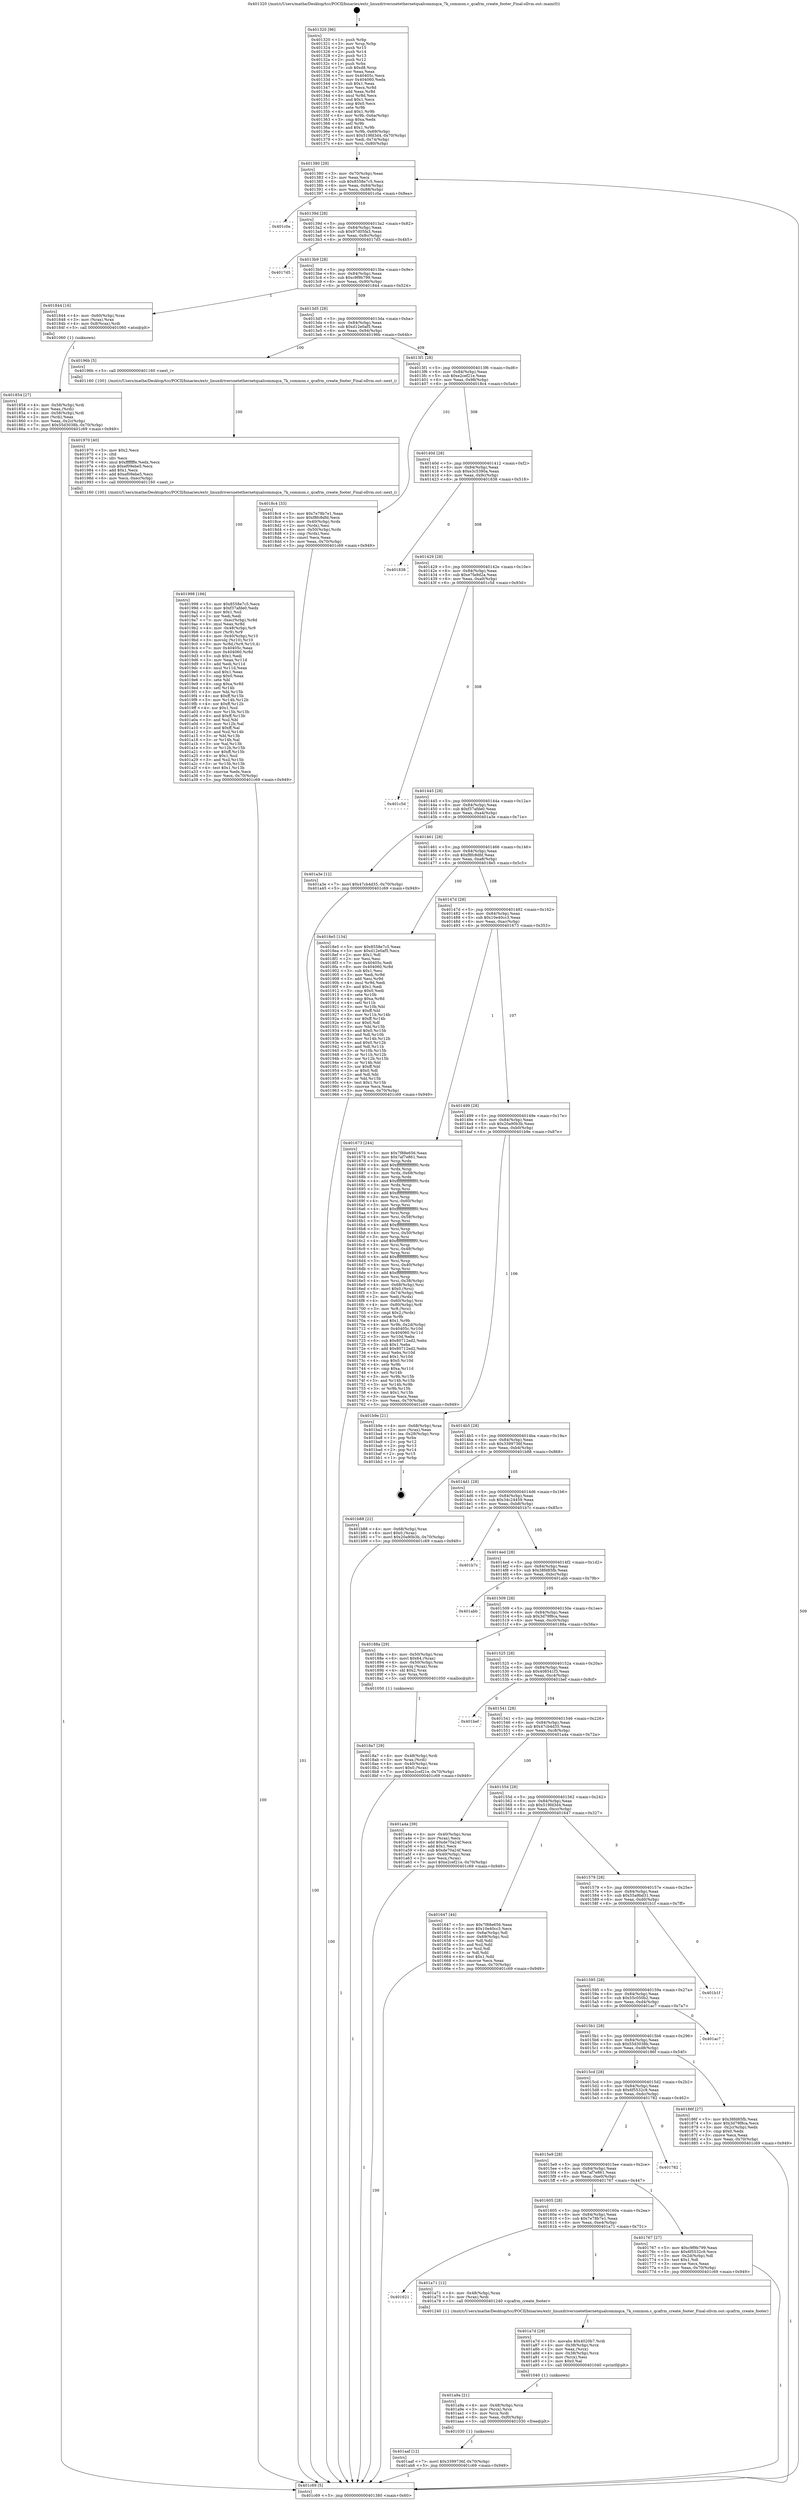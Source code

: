 digraph "0x401320" {
  label = "0x401320 (/mnt/c/Users/mathe/Desktop/tcc/POCII/binaries/extr_linuxdriversnetethernetqualcommqca_7k_common.c_qcafrm_create_footer_Final-ollvm.out::main(0))"
  labelloc = "t"
  node[shape=record]

  Entry [label="",width=0.3,height=0.3,shape=circle,fillcolor=black,style=filled]
  "0x401380" [label="{
     0x401380 [29]\l
     | [instrs]\l
     &nbsp;&nbsp;0x401380 \<+3\>: mov -0x70(%rbp),%eax\l
     &nbsp;&nbsp;0x401383 \<+2\>: mov %eax,%ecx\l
     &nbsp;&nbsp;0x401385 \<+6\>: sub $0x8558e7c5,%ecx\l
     &nbsp;&nbsp;0x40138b \<+6\>: mov %eax,-0x84(%rbp)\l
     &nbsp;&nbsp;0x401391 \<+6\>: mov %ecx,-0x88(%rbp)\l
     &nbsp;&nbsp;0x401397 \<+6\>: je 0000000000401c0a \<main+0x8ea\>\l
  }"]
  "0x401c0a" [label="{
     0x401c0a\l
  }", style=dashed]
  "0x40139d" [label="{
     0x40139d [28]\l
     | [instrs]\l
     &nbsp;&nbsp;0x40139d \<+5\>: jmp 00000000004013a2 \<main+0x82\>\l
     &nbsp;&nbsp;0x4013a2 \<+6\>: mov -0x84(%rbp),%eax\l
     &nbsp;&nbsp;0x4013a8 \<+5\>: sub $0x97d05fa3,%eax\l
     &nbsp;&nbsp;0x4013ad \<+6\>: mov %eax,-0x8c(%rbp)\l
     &nbsp;&nbsp;0x4013b3 \<+6\>: je 00000000004017d5 \<main+0x4b5\>\l
  }"]
  Exit [label="",width=0.3,height=0.3,shape=circle,fillcolor=black,style=filled,peripheries=2]
  "0x4017d5" [label="{
     0x4017d5\l
  }", style=dashed]
  "0x4013b9" [label="{
     0x4013b9 [28]\l
     | [instrs]\l
     &nbsp;&nbsp;0x4013b9 \<+5\>: jmp 00000000004013be \<main+0x9e\>\l
     &nbsp;&nbsp;0x4013be \<+6\>: mov -0x84(%rbp),%eax\l
     &nbsp;&nbsp;0x4013c4 \<+5\>: sub $0xc9f9b799,%eax\l
     &nbsp;&nbsp;0x4013c9 \<+6\>: mov %eax,-0x90(%rbp)\l
     &nbsp;&nbsp;0x4013cf \<+6\>: je 0000000000401844 \<main+0x524\>\l
  }"]
  "0x401aaf" [label="{
     0x401aaf [12]\l
     | [instrs]\l
     &nbsp;&nbsp;0x401aaf \<+7\>: movl $0x3399736f,-0x70(%rbp)\l
     &nbsp;&nbsp;0x401ab6 \<+5\>: jmp 0000000000401c69 \<main+0x949\>\l
  }"]
  "0x401844" [label="{
     0x401844 [16]\l
     | [instrs]\l
     &nbsp;&nbsp;0x401844 \<+4\>: mov -0x60(%rbp),%rax\l
     &nbsp;&nbsp;0x401848 \<+3\>: mov (%rax),%rax\l
     &nbsp;&nbsp;0x40184b \<+4\>: mov 0x8(%rax),%rdi\l
     &nbsp;&nbsp;0x40184f \<+5\>: call 0000000000401060 \<atoi@plt\>\l
     | [calls]\l
     &nbsp;&nbsp;0x401060 \{1\} (unknown)\l
  }"]
  "0x4013d5" [label="{
     0x4013d5 [28]\l
     | [instrs]\l
     &nbsp;&nbsp;0x4013d5 \<+5\>: jmp 00000000004013da \<main+0xba\>\l
     &nbsp;&nbsp;0x4013da \<+6\>: mov -0x84(%rbp),%eax\l
     &nbsp;&nbsp;0x4013e0 \<+5\>: sub $0xd12e0af5,%eax\l
     &nbsp;&nbsp;0x4013e5 \<+6\>: mov %eax,-0x94(%rbp)\l
     &nbsp;&nbsp;0x4013eb \<+6\>: je 000000000040196b \<main+0x64b\>\l
  }"]
  "0x401a9a" [label="{
     0x401a9a [21]\l
     | [instrs]\l
     &nbsp;&nbsp;0x401a9a \<+4\>: mov -0x48(%rbp),%rcx\l
     &nbsp;&nbsp;0x401a9e \<+3\>: mov (%rcx),%rcx\l
     &nbsp;&nbsp;0x401aa1 \<+3\>: mov %rcx,%rdi\l
     &nbsp;&nbsp;0x401aa4 \<+6\>: mov %eax,-0xf0(%rbp)\l
     &nbsp;&nbsp;0x401aaa \<+5\>: call 0000000000401030 \<free@plt\>\l
     | [calls]\l
     &nbsp;&nbsp;0x401030 \{1\} (unknown)\l
  }"]
  "0x40196b" [label="{
     0x40196b [5]\l
     | [instrs]\l
     &nbsp;&nbsp;0x40196b \<+5\>: call 0000000000401160 \<next_i\>\l
     | [calls]\l
     &nbsp;&nbsp;0x401160 \{100\} (/mnt/c/Users/mathe/Desktop/tcc/POCII/binaries/extr_linuxdriversnetethernetqualcommqca_7k_common.c_qcafrm_create_footer_Final-ollvm.out::next_i)\l
  }"]
  "0x4013f1" [label="{
     0x4013f1 [28]\l
     | [instrs]\l
     &nbsp;&nbsp;0x4013f1 \<+5\>: jmp 00000000004013f6 \<main+0xd6\>\l
     &nbsp;&nbsp;0x4013f6 \<+6\>: mov -0x84(%rbp),%eax\l
     &nbsp;&nbsp;0x4013fc \<+5\>: sub $0xe2cef21e,%eax\l
     &nbsp;&nbsp;0x401401 \<+6\>: mov %eax,-0x98(%rbp)\l
     &nbsp;&nbsp;0x401407 \<+6\>: je 00000000004018c4 \<main+0x5a4\>\l
  }"]
  "0x401a7d" [label="{
     0x401a7d [29]\l
     | [instrs]\l
     &nbsp;&nbsp;0x401a7d \<+10\>: movabs $0x4020b7,%rdi\l
     &nbsp;&nbsp;0x401a87 \<+4\>: mov -0x38(%rbp),%rcx\l
     &nbsp;&nbsp;0x401a8b \<+2\>: mov %eax,(%rcx)\l
     &nbsp;&nbsp;0x401a8d \<+4\>: mov -0x38(%rbp),%rcx\l
     &nbsp;&nbsp;0x401a91 \<+2\>: mov (%rcx),%esi\l
     &nbsp;&nbsp;0x401a93 \<+2\>: mov $0x0,%al\l
     &nbsp;&nbsp;0x401a95 \<+5\>: call 0000000000401040 \<printf@plt\>\l
     | [calls]\l
     &nbsp;&nbsp;0x401040 \{1\} (unknown)\l
  }"]
  "0x4018c4" [label="{
     0x4018c4 [33]\l
     | [instrs]\l
     &nbsp;&nbsp;0x4018c4 \<+5\>: mov $0x7e78b7e1,%eax\l
     &nbsp;&nbsp;0x4018c9 \<+5\>: mov $0xf8fc8dfd,%ecx\l
     &nbsp;&nbsp;0x4018ce \<+4\>: mov -0x40(%rbp),%rdx\l
     &nbsp;&nbsp;0x4018d2 \<+2\>: mov (%rdx),%esi\l
     &nbsp;&nbsp;0x4018d4 \<+4\>: mov -0x50(%rbp),%rdx\l
     &nbsp;&nbsp;0x4018d8 \<+2\>: cmp (%rdx),%esi\l
     &nbsp;&nbsp;0x4018da \<+3\>: cmovl %ecx,%eax\l
     &nbsp;&nbsp;0x4018dd \<+3\>: mov %eax,-0x70(%rbp)\l
     &nbsp;&nbsp;0x4018e0 \<+5\>: jmp 0000000000401c69 \<main+0x949\>\l
  }"]
  "0x40140d" [label="{
     0x40140d [28]\l
     | [instrs]\l
     &nbsp;&nbsp;0x40140d \<+5\>: jmp 0000000000401412 \<main+0xf2\>\l
     &nbsp;&nbsp;0x401412 \<+6\>: mov -0x84(%rbp),%eax\l
     &nbsp;&nbsp;0x401418 \<+5\>: sub $0xe3c5390a,%eax\l
     &nbsp;&nbsp;0x40141d \<+6\>: mov %eax,-0x9c(%rbp)\l
     &nbsp;&nbsp;0x401423 \<+6\>: je 0000000000401838 \<main+0x518\>\l
  }"]
  "0x401621" [label="{
     0x401621\l
  }", style=dashed]
  "0x401838" [label="{
     0x401838\l
  }", style=dashed]
  "0x401429" [label="{
     0x401429 [28]\l
     | [instrs]\l
     &nbsp;&nbsp;0x401429 \<+5\>: jmp 000000000040142e \<main+0x10e\>\l
     &nbsp;&nbsp;0x40142e \<+6\>: mov -0x84(%rbp),%eax\l
     &nbsp;&nbsp;0x401434 \<+5\>: sub $0xe7fa9d2a,%eax\l
     &nbsp;&nbsp;0x401439 \<+6\>: mov %eax,-0xa0(%rbp)\l
     &nbsp;&nbsp;0x40143f \<+6\>: je 0000000000401c5d \<main+0x93d\>\l
  }"]
  "0x401a71" [label="{
     0x401a71 [12]\l
     | [instrs]\l
     &nbsp;&nbsp;0x401a71 \<+4\>: mov -0x48(%rbp),%rax\l
     &nbsp;&nbsp;0x401a75 \<+3\>: mov (%rax),%rdi\l
     &nbsp;&nbsp;0x401a78 \<+5\>: call 0000000000401240 \<qcafrm_create_footer\>\l
     | [calls]\l
     &nbsp;&nbsp;0x401240 \{1\} (/mnt/c/Users/mathe/Desktop/tcc/POCII/binaries/extr_linuxdriversnetethernetqualcommqca_7k_common.c_qcafrm_create_footer_Final-ollvm.out::qcafrm_create_footer)\l
  }"]
  "0x401c5d" [label="{
     0x401c5d\l
  }", style=dashed]
  "0x401445" [label="{
     0x401445 [28]\l
     | [instrs]\l
     &nbsp;&nbsp;0x401445 \<+5\>: jmp 000000000040144a \<main+0x12a\>\l
     &nbsp;&nbsp;0x40144a \<+6\>: mov -0x84(%rbp),%eax\l
     &nbsp;&nbsp;0x401450 \<+5\>: sub $0xf37afde0,%eax\l
     &nbsp;&nbsp;0x401455 \<+6\>: mov %eax,-0xa4(%rbp)\l
     &nbsp;&nbsp;0x40145b \<+6\>: je 0000000000401a3e \<main+0x71e\>\l
  }"]
  "0x401998" [label="{
     0x401998 [166]\l
     | [instrs]\l
     &nbsp;&nbsp;0x401998 \<+5\>: mov $0x8558e7c5,%ecx\l
     &nbsp;&nbsp;0x40199d \<+5\>: mov $0xf37afde0,%edx\l
     &nbsp;&nbsp;0x4019a2 \<+3\>: mov $0x1,%sil\l
     &nbsp;&nbsp;0x4019a5 \<+2\>: xor %edi,%edi\l
     &nbsp;&nbsp;0x4019a7 \<+7\>: mov -0xec(%rbp),%r8d\l
     &nbsp;&nbsp;0x4019ae \<+4\>: imul %eax,%r8d\l
     &nbsp;&nbsp;0x4019b2 \<+4\>: mov -0x48(%rbp),%r9\l
     &nbsp;&nbsp;0x4019b6 \<+3\>: mov (%r9),%r9\l
     &nbsp;&nbsp;0x4019b9 \<+4\>: mov -0x40(%rbp),%r10\l
     &nbsp;&nbsp;0x4019bd \<+3\>: movslq (%r10),%r10\l
     &nbsp;&nbsp;0x4019c0 \<+4\>: mov %r8d,(%r9,%r10,4)\l
     &nbsp;&nbsp;0x4019c4 \<+7\>: mov 0x40405c,%eax\l
     &nbsp;&nbsp;0x4019cb \<+8\>: mov 0x404060,%r8d\l
     &nbsp;&nbsp;0x4019d3 \<+3\>: sub $0x1,%edi\l
     &nbsp;&nbsp;0x4019d6 \<+3\>: mov %eax,%r11d\l
     &nbsp;&nbsp;0x4019d9 \<+3\>: add %edi,%r11d\l
     &nbsp;&nbsp;0x4019dc \<+4\>: imul %r11d,%eax\l
     &nbsp;&nbsp;0x4019e0 \<+3\>: and $0x1,%eax\l
     &nbsp;&nbsp;0x4019e3 \<+3\>: cmp $0x0,%eax\l
     &nbsp;&nbsp;0x4019e6 \<+3\>: sete %bl\l
     &nbsp;&nbsp;0x4019e9 \<+4\>: cmp $0xa,%r8d\l
     &nbsp;&nbsp;0x4019ed \<+4\>: setl %r14b\l
     &nbsp;&nbsp;0x4019f1 \<+3\>: mov %bl,%r15b\l
     &nbsp;&nbsp;0x4019f4 \<+4\>: xor $0xff,%r15b\l
     &nbsp;&nbsp;0x4019f8 \<+3\>: mov %r14b,%r12b\l
     &nbsp;&nbsp;0x4019fb \<+4\>: xor $0xff,%r12b\l
     &nbsp;&nbsp;0x4019ff \<+4\>: xor $0x1,%sil\l
     &nbsp;&nbsp;0x401a03 \<+3\>: mov %r15b,%r13b\l
     &nbsp;&nbsp;0x401a06 \<+4\>: and $0xff,%r13b\l
     &nbsp;&nbsp;0x401a0a \<+3\>: and %sil,%bl\l
     &nbsp;&nbsp;0x401a0d \<+3\>: mov %r12b,%al\l
     &nbsp;&nbsp;0x401a10 \<+2\>: and $0xff,%al\l
     &nbsp;&nbsp;0x401a12 \<+3\>: and %sil,%r14b\l
     &nbsp;&nbsp;0x401a15 \<+3\>: or %bl,%r13b\l
     &nbsp;&nbsp;0x401a18 \<+3\>: or %r14b,%al\l
     &nbsp;&nbsp;0x401a1b \<+3\>: xor %al,%r13b\l
     &nbsp;&nbsp;0x401a1e \<+3\>: or %r12b,%r15b\l
     &nbsp;&nbsp;0x401a21 \<+4\>: xor $0xff,%r15b\l
     &nbsp;&nbsp;0x401a25 \<+4\>: or $0x1,%sil\l
     &nbsp;&nbsp;0x401a29 \<+3\>: and %sil,%r15b\l
     &nbsp;&nbsp;0x401a2c \<+3\>: or %r15b,%r13b\l
     &nbsp;&nbsp;0x401a2f \<+4\>: test $0x1,%r13b\l
     &nbsp;&nbsp;0x401a33 \<+3\>: cmovne %edx,%ecx\l
     &nbsp;&nbsp;0x401a36 \<+3\>: mov %ecx,-0x70(%rbp)\l
     &nbsp;&nbsp;0x401a39 \<+5\>: jmp 0000000000401c69 \<main+0x949\>\l
  }"]
  "0x401a3e" [label="{
     0x401a3e [12]\l
     | [instrs]\l
     &nbsp;&nbsp;0x401a3e \<+7\>: movl $0x47cb4d35,-0x70(%rbp)\l
     &nbsp;&nbsp;0x401a45 \<+5\>: jmp 0000000000401c69 \<main+0x949\>\l
  }"]
  "0x401461" [label="{
     0x401461 [28]\l
     | [instrs]\l
     &nbsp;&nbsp;0x401461 \<+5\>: jmp 0000000000401466 \<main+0x146\>\l
     &nbsp;&nbsp;0x401466 \<+6\>: mov -0x84(%rbp),%eax\l
     &nbsp;&nbsp;0x40146c \<+5\>: sub $0xf8fc8dfd,%eax\l
     &nbsp;&nbsp;0x401471 \<+6\>: mov %eax,-0xa8(%rbp)\l
     &nbsp;&nbsp;0x401477 \<+6\>: je 00000000004018e5 \<main+0x5c5\>\l
  }"]
  "0x401970" [label="{
     0x401970 [40]\l
     | [instrs]\l
     &nbsp;&nbsp;0x401970 \<+5\>: mov $0x2,%ecx\l
     &nbsp;&nbsp;0x401975 \<+1\>: cltd\l
     &nbsp;&nbsp;0x401976 \<+2\>: idiv %ecx\l
     &nbsp;&nbsp;0x401978 \<+6\>: imul $0xfffffffe,%edx,%ecx\l
     &nbsp;&nbsp;0x40197e \<+6\>: sub $0xef09ebe5,%ecx\l
     &nbsp;&nbsp;0x401984 \<+3\>: add $0x1,%ecx\l
     &nbsp;&nbsp;0x401987 \<+6\>: add $0xef09ebe5,%ecx\l
     &nbsp;&nbsp;0x40198d \<+6\>: mov %ecx,-0xec(%rbp)\l
     &nbsp;&nbsp;0x401993 \<+5\>: call 0000000000401160 \<next_i\>\l
     | [calls]\l
     &nbsp;&nbsp;0x401160 \{100\} (/mnt/c/Users/mathe/Desktop/tcc/POCII/binaries/extr_linuxdriversnetethernetqualcommqca_7k_common.c_qcafrm_create_footer_Final-ollvm.out::next_i)\l
  }"]
  "0x4018e5" [label="{
     0x4018e5 [134]\l
     | [instrs]\l
     &nbsp;&nbsp;0x4018e5 \<+5\>: mov $0x8558e7c5,%eax\l
     &nbsp;&nbsp;0x4018ea \<+5\>: mov $0xd12e0af5,%ecx\l
     &nbsp;&nbsp;0x4018ef \<+2\>: mov $0x1,%dl\l
     &nbsp;&nbsp;0x4018f1 \<+2\>: xor %esi,%esi\l
     &nbsp;&nbsp;0x4018f3 \<+7\>: mov 0x40405c,%edi\l
     &nbsp;&nbsp;0x4018fa \<+8\>: mov 0x404060,%r8d\l
     &nbsp;&nbsp;0x401902 \<+3\>: sub $0x1,%esi\l
     &nbsp;&nbsp;0x401905 \<+3\>: mov %edi,%r9d\l
     &nbsp;&nbsp;0x401908 \<+3\>: add %esi,%r9d\l
     &nbsp;&nbsp;0x40190b \<+4\>: imul %r9d,%edi\l
     &nbsp;&nbsp;0x40190f \<+3\>: and $0x1,%edi\l
     &nbsp;&nbsp;0x401912 \<+3\>: cmp $0x0,%edi\l
     &nbsp;&nbsp;0x401915 \<+4\>: sete %r10b\l
     &nbsp;&nbsp;0x401919 \<+4\>: cmp $0xa,%r8d\l
     &nbsp;&nbsp;0x40191d \<+4\>: setl %r11b\l
     &nbsp;&nbsp;0x401921 \<+3\>: mov %r10b,%bl\l
     &nbsp;&nbsp;0x401924 \<+3\>: xor $0xff,%bl\l
     &nbsp;&nbsp;0x401927 \<+3\>: mov %r11b,%r14b\l
     &nbsp;&nbsp;0x40192a \<+4\>: xor $0xff,%r14b\l
     &nbsp;&nbsp;0x40192e \<+3\>: xor $0x0,%dl\l
     &nbsp;&nbsp;0x401931 \<+3\>: mov %bl,%r15b\l
     &nbsp;&nbsp;0x401934 \<+4\>: and $0x0,%r15b\l
     &nbsp;&nbsp;0x401938 \<+3\>: and %dl,%r10b\l
     &nbsp;&nbsp;0x40193b \<+3\>: mov %r14b,%r12b\l
     &nbsp;&nbsp;0x40193e \<+4\>: and $0x0,%r12b\l
     &nbsp;&nbsp;0x401942 \<+3\>: and %dl,%r11b\l
     &nbsp;&nbsp;0x401945 \<+3\>: or %r10b,%r15b\l
     &nbsp;&nbsp;0x401948 \<+3\>: or %r11b,%r12b\l
     &nbsp;&nbsp;0x40194b \<+3\>: xor %r12b,%r15b\l
     &nbsp;&nbsp;0x40194e \<+3\>: or %r14b,%bl\l
     &nbsp;&nbsp;0x401951 \<+3\>: xor $0xff,%bl\l
     &nbsp;&nbsp;0x401954 \<+3\>: or $0x0,%dl\l
     &nbsp;&nbsp;0x401957 \<+2\>: and %dl,%bl\l
     &nbsp;&nbsp;0x401959 \<+3\>: or %bl,%r15b\l
     &nbsp;&nbsp;0x40195c \<+4\>: test $0x1,%r15b\l
     &nbsp;&nbsp;0x401960 \<+3\>: cmovne %ecx,%eax\l
     &nbsp;&nbsp;0x401963 \<+3\>: mov %eax,-0x70(%rbp)\l
     &nbsp;&nbsp;0x401966 \<+5\>: jmp 0000000000401c69 \<main+0x949\>\l
  }"]
  "0x40147d" [label="{
     0x40147d [28]\l
     | [instrs]\l
     &nbsp;&nbsp;0x40147d \<+5\>: jmp 0000000000401482 \<main+0x162\>\l
     &nbsp;&nbsp;0x401482 \<+6\>: mov -0x84(%rbp),%eax\l
     &nbsp;&nbsp;0x401488 \<+5\>: sub $0x10e40cc3,%eax\l
     &nbsp;&nbsp;0x40148d \<+6\>: mov %eax,-0xac(%rbp)\l
     &nbsp;&nbsp;0x401493 \<+6\>: je 0000000000401673 \<main+0x353\>\l
  }"]
  "0x4018a7" [label="{
     0x4018a7 [29]\l
     | [instrs]\l
     &nbsp;&nbsp;0x4018a7 \<+4\>: mov -0x48(%rbp),%rdi\l
     &nbsp;&nbsp;0x4018ab \<+3\>: mov %rax,(%rdi)\l
     &nbsp;&nbsp;0x4018ae \<+4\>: mov -0x40(%rbp),%rax\l
     &nbsp;&nbsp;0x4018b2 \<+6\>: movl $0x0,(%rax)\l
     &nbsp;&nbsp;0x4018b8 \<+7\>: movl $0xe2cef21e,-0x70(%rbp)\l
     &nbsp;&nbsp;0x4018bf \<+5\>: jmp 0000000000401c69 \<main+0x949\>\l
  }"]
  "0x401673" [label="{
     0x401673 [244]\l
     | [instrs]\l
     &nbsp;&nbsp;0x401673 \<+5\>: mov $0x7f88e656,%eax\l
     &nbsp;&nbsp;0x401678 \<+5\>: mov $0x7af7e861,%ecx\l
     &nbsp;&nbsp;0x40167d \<+3\>: mov %rsp,%rdx\l
     &nbsp;&nbsp;0x401680 \<+4\>: add $0xfffffffffffffff0,%rdx\l
     &nbsp;&nbsp;0x401684 \<+3\>: mov %rdx,%rsp\l
     &nbsp;&nbsp;0x401687 \<+4\>: mov %rdx,-0x68(%rbp)\l
     &nbsp;&nbsp;0x40168b \<+3\>: mov %rsp,%rdx\l
     &nbsp;&nbsp;0x40168e \<+4\>: add $0xfffffffffffffff0,%rdx\l
     &nbsp;&nbsp;0x401692 \<+3\>: mov %rdx,%rsp\l
     &nbsp;&nbsp;0x401695 \<+3\>: mov %rsp,%rsi\l
     &nbsp;&nbsp;0x401698 \<+4\>: add $0xfffffffffffffff0,%rsi\l
     &nbsp;&nbsp;0x40169c \<+3\>: mov %rsi,%rsp\l
     &nbsp;&nbsp;0x40169f \<+4\>: mov %rsi,-0x60(%rbp)\l
     &nbsp;&nbsp;0x4016a3 \<+3\>: mov %rsp,%rsi\l
     &nbsp;&nbsp;0x4016a6 \<+4\>: add $0xfffffffffffffff0,%rsi\l
     &nbsp;&nbsp;0x4016aa \<+3\>: mov %rsi,%rsp\l
     &nbsp;&nbsp;0x4016ad \<+4\>: mov %rsi,-0x58(%rbp)\l
     &nbsp;&nbsp;0x4016b1 \<+3\>: mov %rsp,%rsi\l
     &nbsp;&nbsp;0x4016b4 \<+4\>: add $0xfffffffffffffff0,%rsi\l
     &nbsp;&nbsp;0x4016b8 \<+3\>: mov %rsi,%rsp\l
     &nbsp;&nbsp;0x4016bb \<+4\>: mov %rsi,-0x50(%rbp)\l
     &nbsp;&nbsp;0x4016bf \<+3\>: mov %rsp,%rsi\l
     &nbsp;&nbsp;0x4016c2 \<+4\>: add $0xfffffffffffffff0,%rsi\l
     &nbsp;&nbsp;0x4016c6 \<+3\>: mov %rsi,%rsp\l
     &nbsp;&nbsp;0x4016c9 \<+4\>: mov %rsi,-0x48(%rbp)\l
     &nbsp;&nbsp;0x4016cd \<+3\>: mov %rsp,%rsi\l
     &nbsp;&nbsp;0x4016d0 \<+4\>: add $0xfffffffffffffff0,%rsi\l
     &nbsp;&nbsp;0x4016d4 \<+3\>: mov %rsi,%rsp\l
     &nbsp;&nbsp;0x4016d7 \<+4\>: mov %rsi,-0x40(%rbp)\l
     &nbsp;&nbsp;0x4016db \<+3\>: mov %rsp,%rsi\l
     &nbsp;&nbsp;0x4016de \<+4\>: add $0xfffffffffffffff0,%rsi\l
     &nbsp;&nbsp;0x4016e2 \<+3\>: mov %rsi,%rsp\l
     &nbsp;&nbsp;0x4016e5 \<+4\>: mov %rsi,-0x38(%rbp)\l
     &nbsp;&nbsp;0x4016e9 \<+4\>: mov -0x68(%rbp),%rsi\l
     &nbsp;&nbsp;0x4016ed \<+6\>: movl $0x0,(%rsi)\l
     &nbsp;&nbsp;0x4016f3 \<+3\>: mov -0x74(%rbp),%edi\l
     &nbsp;&nbsp;0x4016f6 \<+2\>: mov %edi,(%rdx)\l
     &nbsp;&nbsp;0x4016f8 \<+4\>: mov -0x60(%rbp),%rsi\l
     &nbsp;&nbsp;0x4016fc \<+4\>: mov -0x80(%rbp),%r8\l
     &nbsp;&nbsp;0x401700 \<+3\>: mov %r8,(%rsi)\l
     &nbsp;&nbsp;0x401703 \<+3\>: cmpl $0x2,(%rdx)\l
     &nbsp;&nbsp;0x401706 \<+4\>: setne %r9b\l
     &nbsp;&nbsp;0x40170a \<+4\>: and $0x1,%r9b\l
     &nbsp;&nbsp;0x40170e \<+4\>: mov %r9b,-0x2d(%rbp)\l
     &nbsp;&nbsp;0x401712 \<+8\>: mov 0x40405c,%r10d\l
     &nbsp;&nbsp;0x40171a \<+8\>: mov 0x404060,%r11d\l
     &nbsp;&nbsp;0x401722 \<+3\>: mov %r10d,%ebx\l
     &nbsp;&nbsp;0x401725 \<+6\>: sub $0x80712ed2,%ebx\l
     &nbsp;&nbsp;0x40172b \<+3\>: sub $0x1,%ebx\l
     &nbsp;&nbsp;0x40172e \<+6\>: add $0x80712ed2,%ebx\l
     &nbsp;&nbsp;0x401734 \<+4\>: imul %ebx,%r10d\l
     &nbsp;&nbsp;0x401738 \<+4\>: and $0x1,%r10d\l
     &nbsp;&nbsp;0x40173c \<+4\>: cmp $0x0,%r10d\l
     &nbsp;&nbsp;0x401740 \<+4\>: sete %r9b\l
     &nbsp;&nbsp;0x401744 \<+4\>: cmp $0xa,%r11d\l
     &nbsp;&nbsp;0x401748 \<+4\>: setl %r14b\l
     &nbsp;&nbsp;0x40174c \<+3\>: mov %r9b,%r15b\l
     &nbsp;&nbsp;0x40174f \<+3\>: and %r14b,%r15b\l
     &nbsp;&nbsp;0x401752 \<+3\>: xor %r14b,%r9b\l
     &nbsp;&nbsp;0x401755 \<+3\>: or %r9b,%r15b\l
     &nbsp;&nbsp;0x401758 \<+4\>: test $0x1,%r15b\l
     &nbsp;&nbsp;0x40175c \<+3\>: cmovne %ecx,%eax\l
     &nbsp;&nbsp;0x40175f \<+3\>: mov %eax,-0x70(%rbp)\l
     &nbsp;&nbsp;0x401762 \<+5\>: jmp 0000000000401c69 \<main+0x949\>\l
  }"]
  "0x401499" [label="{
     0x401499 [28]\l
     | [instrs]\l
     &nbsp;&nbsp;0x401499 \<+5\>: jmp 000000000040149e \<main+0x17e\>\l
     &nbsp;&nbsp;0x40149e \<+6\>: mov -0x84(%rbp),%eax\l
     &nbsp;&nbsp;0x4014a4 \<+5\>: sub $0x20a90b3b,%eax\l
     &nbsp;&nbsp;0x4014a9 \<+6\>: mov %eax,-0xb0(%rbp)\l
     &nbsp;&nbsp;0x4014af \<+6\>: je 0000000000401b9e \<main+0x87e\>\l
  }"]
  "0x401854" [label="{
     0x401854 [27]\l
     | [instrs]\l
     &nbsp;&nbsp;0x401854 \<+4\>: mov -0x58(%rbp),%rdi\l
     &nbsp;&nbsp;0x401858 \<+2\>: mov %eax,(%rdi)\l
     &nbsp;&nbsp;0x40185a \<+4\>: mov -0x58(%rbp),%rdi\l
     &nbsp;&nbsp;0x40185e \<+2\>: mov (%rdi),%eax\l
     &nbsp;&nbsp;0x401860 \<+3\>: mov %eax,-0x2c(%rbp)\l
     &nbsp;&nbsp;0x401863 \<+7\>: movl $0x55d3038b,-0x70(%rbp)\l
     &nbsp;&nbsp;0x40186a \<+5\>: jmp 0000000000401c69 \<main+0x949\>\l
  }"]
  "0x401b9e" [label="{
     0x401b9e [21]\l
     | [instrs]\l
     &nbsp;&nbsp;0x401b9e \<+4\>: mov -0x68(%rbp),%rax\l
     &nbsp;&nbsp;0x401ba2 \<+2\>: mov (%rax),%eax\l
     &nbsp;&nbsp;0x401ba4 \<+4\>: lea -0x28(%rbp),%rsp\l
     &nbsp;&nbsp;0x401ba8 \<+1\>: pop %rbx\l
     &nbsp;&nbsp;0x401ba9 \<+2\>: pop %r12\l
     &nbsp;&nbsp;0x401bab \<+2\>: pop %r13\l
     &nbsp;&nbsp;0x401bad \<+2\>: pop %r14\l
     &nbsp;&nbsp;0x401baf \<+2\>: pop %r15\l
     &nbsp;&nbsp;0x401bb1 \<+1\>: pop %rbp\l
     &nbsp;&nbsp;0x401bb2 \<+1\>: ret\l
  }"]
  "0x4014b5" [label="{
     0x4014b5 [28]\l
     | [instrs]\l
     &nbsp;&nbsp;0x4014b5 \<+5\>: jmp 00000000004014ba \<main+0x19a\>\l
     &nbsp;&nbsp;0x4014ba \<+6\>: mov -0x84(%rbp),%eax\l
     &nbsp;&nbsp;0x4014c0 \<+5\>: sub $0x3399736f,%eax\l
     &nbsp;&nbsp;0x4014c5 \<+6\>: mov %eax,-0xb4(%rbp)\l
     &nbsp;&nbsp;0x4014cb \<+6\>: je 0000000000401b88 \<main+0x868\>\l
  }"]
  "0x401605" [label="{
     0x401605 [28]\l
     | [instrs]\l
     &nbsp;&nbsp;0x401605 \<+5\>: jmp 000000000040160a \<main+0x2ea\>\l
     &nbsp;&nbsp;0x40160a \<+6\>: mov -0x84(%rbp),%eax\l
     &nbsp;&nbsp;0x401610 \<+5\>: sub $0x7e78b7e1,%eax\l
     &nbsp;&nbsp;0x401615 \<+6\>: mov %eax,-0xe4(%rbp)\l
     &nbsp;&nbsp;0x40161b \<+6\>: je 0000000000401a71 \<main+0x751\>\l
  }"]
  "0x401b88" [label="{
     0x401b88 [22]\l
     | [instrs]\l
     &nbsp;&nbsp;0x401b88 \<+4\>: mov -0x68(%rbp),%rax\l
     &nbsp;&nbsp;0x401b8c \<+6\>: movl $0x0,(%rax)\l
     &nbsp;&nbsp;0x401b92 \<+7\>: movl $0x20a90b3b,-0x70(%rbp)\l
     &nbsp;&nbsp;0x401b99 \<+5\>: jmp 0000000000401c69 \<main+0x949\>\l
  }"]
  "0x4014d1" [label="{
     0x4014d1 [28]\l
     | [instrs]\l
     &nbsp;&nbsp;0x4014d1 \<+5\>: jmp 00000000004014d6 \<main+0x1b6\>\l
     &nbsp;&nbsp;0x4014d6 \<+6\>: mov -0x84(%rbp),%eax\l
     &nbsp;&nbsp;0x4014dc \<+5\>: sub $0x34c24459,%eax\l
     &nbsp;&nbsp;0x4014e1 \<+6\>: mov %eax,-0xb8(%rbp)\l
     &nbsp;&nbsp;0x4014e7 \<+6\>: je 0000000000401b7c \<main+0x85c\>\l
  }"]
  "0x401767" [label="{
     0x401767 [27]\l
     | [instrs]\l
     &nbsp;&nbsp;0x401767 \<+5\>: mov $0xc9f9b799,%eax\l
     &nbsp;&nbsp;0x40176c \<+5\>: mov $0x6f5532c9,%ecx\l
     &nbsp;&nbsp;0x401771 \<+3\>: mov -0x2d(%rbp),%dl\l
     &nbsp;&nbsp;0x401774 \<+3\>: test $0x1,%dl\l
     &nbsp;&nbsp;0x401777 \<+3\>: cmovne %ecx,%eax\l
     &nbsp;&nbsp;0x40177a \<+3\>: mov %eax,-0x70(%rbp)\l
     &nbsp;&nbsp;0x40177d \<+5\>: jmp 0000000000401c69 \<main+0x949\>\l
  }"]
  "0x401b7c" [label="{
     0x401b7c\l
  }", style=dashed]
  "0x4014ed" [label="{
     0x4014ed [28]\l
     | [instrs]\l
     &nbsp;&nbsp;0x4014ed \<+5\>: jmp 00000000004014f2 \<main+0x1d2\>\l
     &nbsp;&nbsp;0x4014f2 \<+6\>: mov -0x84(%rbp),%eax\l
     &nbsp;&nbsp;0x4014f8 \<+5\>: sub $0x38fd85fb,%eax\l
     &nbsp;&nbsp;0x4014fd \<+6\>: mov %eax,-0xbc(%rbp)\l
     &nbsp;&nbsp;0x401503 \<+6\>: je 0000000000401abb \<main+0x79b\>\l
  }"]
  "0x4015e9" [label="{
     0x4015e9 [28]\l
     | [instrs]\l
     &nbsp;&nbsp;0x4015e9 \<+5\>: jmp 00000000004015ee \<main+0x2ce\>\l
     &nbsp;&nbsp;0x4015ee \<+6\>: mov -0x84(%rbp),%eax\l
     &nbsp;&nbsp;0x4015f4 \<+5\>: sub $0x7af7e861,%eax\l
     &nbsp;&nbsp;0x4015f9 \<+6\>: mov %eax,-0xe0(%rbp)\l
     &nbsp;&nbsp;0x4015ff \<+6\>: je 0000000000401767 \<main+0x447\>\l
  }"]
  "0x401abb" [label="{
     0x401abb\l
  }", style=dashed]
  "0x401509" [label="{
     0x401509 [28]\l
     | [instrs]\l
     &nbsp;&nbsp;0x401509 \<+5\>: jmp 000000000040150e \<main+0x1ee\>\l
     &nbsp;&nbsp;0x40150e \<+6\>: mov -0x84(%rbp),%eax\l
     &nbsp;&nbsp;0x401514 \<+5\>: sub $0x3d79f8ca,%eax\l
     &nbsp;&nbsp;0x401519 \<+6\>: mov %eax,-0xc0(%rbp)\l
     &nbsp;&nbsp;0x40151f \<+6\>: je 000000000040188a \<main+0x56a\>\l
  }"]
  "0x401782" [label="{
     0x401782\l
  }", style=dashed]
  "0x40188a" [label="{
     0x40188a [29]\l
     | [instrs]\l
     &nbsp;&nbsp;0x40188a \<+4\>: mov -0x50(%rbp),%rax\l
     &nbsp;&nbsp;0x40188e \<+6\>: movl $0x64,(%rax)\l
     &nbsp;&nbsp;0x401894 \<+4\>: mov -0x50(%rbp),%rax\l
     &nbsp;&nbsp;0x401898 \<+3\>: movslq (%rax),%rax\l
     &nbsp;&nbsp;0x40189b \<+4\>: shl $0x2,%rax\l
     &nbsp;&nbsp;0x40189f \<+3\>: mov %rax,%rdi\l
     &nbsp;&nbsp;0x4018a2 \<+5\>: call 0000000000401050 \<malloc@plt\>\l
     | [calls]\l
     &nbsp;&nbsp;0x401050 \{1\} (unknown)\l
  }"]
  "0x401525" [label="{
     0x401525 [28]\l
     | [instrs]\l
     &nbsp;&nbsp;0x401525 \<+5\>: jmp 000000000040152a \<main+0x20a\>\l
     &nbsp;&nbsp;0x40152a \<+6\>: mov -0x84(%rbp),%eax\l
     &nbsp;&nbsp;0x401530 \<+5\>: sub $0x408541f3,%eax\l
     &nbsp;&nbsp;0x401535 \<+6\>: mov %eax,-0xc4(%rbp)\l
     &nbsp;&nbsp;0x40153b \<+6\>: je 0000000000401bef \<main+0x8cf\>\l
  }"]
  "0x4015cd" [label="{
     0x4015cd [28]\l
     | [instrs]\l
     &nbsp;&nbsp;0x4015cd \<+5\>: jmp 00000000004015d2 \<main+0x2b2\>\l
     &nbsp;&nbsp;0x4015d2 \<+6\>: mov -0x84(%rbp),%eax\l
     &nbsp;&nbsp;0x4015d8 \<+5\>: sub $0x6f5532c9,%eax\l
     &nbsp;&nbsp;0x4015dd \<+6\>: mov %eax,-0xdc(%rbp)\l
     &nbsp;&nbsp;0x4015e3 \<+6\>: je 0000000000401782 \<main+0x462\>\l
  }"]
  "0x401bef" [label="{
     0x401bef\l
  }", style=dashed]
  "0x401541" [label="{
     0x401541 [28]\l
     | [instrs]\l
     &nbsp;&nbsp;0x401541 \<+5\>: jmp 0000000000401546 \<main+0x226\>\l
     &nbsp;&nbsp;0x401546 \<+6\>: mov -0x84(%rbp),%eax\l
     &nbsp;&nbsp;0x40154c \<+5\>: sub $0x47cb4d35,%eax\l
     &nbsp;&nbsp;0x401551 \<+6\>: mov %eax,-0xc8(%rbp)\l
     &nbsp;&nbsp;0x401557 \<+6\>: je 0000000000401a4a \<main+0x72a\>\l
  }"]
  "0x40186f" [label="{
     0x40186f [27]\l
     | [instrs]\l
     &nbsp;&nbsp;0x40186f \<+5\>: mov $0x38fd85fb,%eax\l
     &nbsp;&nbsp;0x401874 \<+5\>: mov $0x3d79f8ca,%ecx\l
     &nbsp;&nbsp;0x401879 \<+3\>: mov -0x2c(%rbp),%edx\l
     &nbsp;&nbsp;0x40187c \<+3\>: cmp $0x0,%edx\l
     &nbsp;&nbsp;0x40187f \<+3\>: cmove %ecx,%eax\l
     &nbsp;&nbsp;0x401882 \<+3\>: mov %eax,-0x70(%rbp)\l
     &nbsp;&nbsp;0x401885 \<+5\>: jmp 0000000000401c69 \<main+0x949\>\l
  }"]
  "0x401a4a" [label="{
     0x401a4a [39]\l
     | [instrs]\l
     &nbsp;&nbsp;0x401a4a \<+4\>: mov -0x40(%rbp),%rax\l
     &nbsp;&nbsp;0x401a4e \<+2\>: mov (%rax),%ecx\l
     &nbsp;&nbsp;0x401a50 \<+6\>: add $0xde70a24f,%ecx\l
     &nbsp;&nbsp;0x401a56 \<+3\>: add $0x1,%ecx\l
     &nbsp;&nbsp;0x401a59 \<+6\>: sub $0xde70a24f,%ecx\l
     &nbsp;&nbsp;0x401a5f \<+4\>: mov -0x40(%rbp),%rax\l
     &nbsp;&nbsp;0x401a63 \<+2\>: mov %ecx,(%rax)\l
     &nbsp;&nbsp;0x401a65 \<+7\>: movl $0xe2cef21e,-0x70(%rbp)\l
     &nbsp;&nbsp;0x401a6c \<+5\>: jmp 0000000000401c69 \<main+0x949\>\l
  }"]
  "0x40155d" [label="{
     0x40155d [28]\l
     | [instrs]\l
     &nbsp;&nbsp;0x40155d \<+5\>: jmp 0000000000401562 \<main+0x242\>\l
     &nbsp;&nbsp;0x401562 \<+6\>: mov -0x84(%rbp),%eax\l
     &nbsp;&nbsp;0x401568 \<+5\>: sub $0x519fd3d4,%eax\l
     &nbsp;&nbsp;0x40156d \<+6\>: mov %eax,-0xcc(%rbp)\l
     &nbsp;&nbsp;0x401573 \<+6\>: je 0000000000401647 \<main+0x327\>\l
  }"]
  "0x4015b1" [label="{
     0x4015b1 [28]\l
     | [instrs]\l
     &nbsp;&nbsp;0x4015b1 \<+5\>: jmp 00000000004015b6 \<main+0x296\>\l
     &nbsp;&nbsp;0x4015b6 \<+6\>: mov -0x84(%rbp),%eax\l
     &nbsp;&nbsp;0x4015bc \<+5\>: sub $0x55d3038b,%eax\l
     &nbsp;&nbsp;0x4015c1 \<+6\>: mov %eax,-0xd8(%rbp)\l
     &nbsp;&nbsp;0x4015c7 \<+6\>: je 000000000040186f \<main+0x54f\>\l
  }"]
  "0x401647" [label="{
     0x401647 [44]\l
     | [instrs]\l
     &nbsp;&nbsp;0x401647 \<+5\>: mov $0x7f88e656,%eax\l
     &nbsp;&nbsp;0x40164c \<+5\>: mov $0x10e40cc3,%ecx\l
     &nbsp;&nbsp;0x401651 \<+3\>: mov -0x6a(%rbp),%dl\l
     &nbsp;&nbsp;0x401654 \<+4\>: mov -0x69(%rbp),%sil\l
     &nbsp;&nbsp;0x401658 \<+3\>: mov %dl,%dil\l
     &nbsp;&nbsp;0x40165b \<+3\>: and %sil,%dil\l
     &nbsp;&nbsp;0x40165e \<+3\>: xor %sil,%dl\l
     &nbsp;&nbsp;0x401661 \<+3\>: or %dl,%dil\l
     &nbsp;&nbsp;0x401664 \<+4\>: test $0x1,%dil\l
     &nbsp;&nbsp;0x401668 \<+3\>: cmovne %ecx,%eax\l
     &nbsp;&nbsp;0x40166b \<+3\>: mov %eax,-0x70(%rbp)\l
     &nbsp;&nbsp;0x40166e \<+5\>: jmp 0000000000401c69 \<main+0x949\>\l
  }"]
  "0x401579" [label="{
     0x401579 [28]\l
     | [instrs]\l
     &nbsp;&nbsp;0x401579 \<+5\>: jmp 000000000040157e \<main+0x25e\>\l
     &nbsp;&nbsp;0x40157e \<+6\>: mov -0x84(%rbp),%eax\l
     &nbsp;&nbsp;0x401584 \<+5\>: sub $0x55a9bd31,%eax\l
     &nbsp;&nbsp;0x401589 \<+6\>: mov %eax,-0xd0(%rbp)\l
     &nbsp;&nbsp;0x40158f \<+6\>: je 0000000000401b1f \<main+0x7ff\>\l
  }"]
  "0x401c69" [label="{
     0x401c69 [5]\l
     | [instrs]\l
     &nbsp;&nbsp;0x401c69 \<+5\>: jmp 0000000000401380 \<main+0x60\>\l
  }"]
  "0x401320" [label="{
     0x401320 [96]\l
     | [instrs]\l
     &nbsp;&nbsp;0x401320 \<+1\>: push %rbp\l
     &nbsp;&nbsp;0x401321 \<+3\>: mov %rsp,%rbp\l
     &nbsp;&nbsp;0x401324 \<+2\>: push %r15\l
     &nbsp;&nbsp;0x401326 \<+2\>: push %r14\l
     &nbsp;&nbsp;0x401328 \<+2\>: push %r13\l
     &nbsp;&nbsp;0x40132a \<+2\>: push %r12\l
     &nbsp;&nbsp;0x40132c \<+1\>: push %rbx\l
     &nbsp;&nbsp;0x40132d \<+7\>: sub $0xd8,%rsp\l
     &nbsp;&nbsp;0x401334 \<+2\>: xor %eax,%eax\l
     &nbsp;&nbsp;0x401336 \<+7\>: mov 0x40405c,%ecx\l
     &nbsp;&nbsp;0x40133d \<+7\>: mov 0x404060,%edx\l
     &nbsp;&nbsp;0x401344 \<+3\>: sub $0x1,%eax\l
     &nbsp;&nbsp;0x401347 \<+3\>: mov %ecx,%r8d\l
     &nbsp;&nbsp;0x40134a \<+3\>: add %eax,%r8d\l
     &nbsp;&nbsp;0x40134d \<+4\>: imul %r8d,%ecx\l
     &nbsp;&nbsp;0x401351 \<+3\>: and $0x1,%ecx\l
     &nbsp;&nbsp;0x401354 \<+3\>: cmp $0x0,%ecx\l
     &nbsp;&nbsp;0x401357 \<+4\>: sete %r9b\l
     &nbsp;&nbsp;0x40135b \<+4\>: and $0x1,%r9b\l
     &nbsp;&nbsp;0x40135f \<+4\>: mov %r9b,-0x6a(%rbp)\l
     &nbsp;&nbsp;0x401363 \<+3\>: cmp $0xa,%edx\l
     &nbsp;&nbsp;0x401366 \<+4\>: setl %r9b\l
     &nbsp;&nbsp;0x40136a \<+4\>: and $0x1,%r9b\l
     &nbsp;&nbsp;0x40136e \<+4\>: mov %r9b,-0x69(%rbp)\l
     &nbsp;&nbsp;0x401372 \<+7\>: movl $0x519fd3d4,-0x70(%rbp)\l
     &nbsp;&nbsp;0x401379 \<+3\>: mov %edi,-0x74(%rbp)\l
     &nbsp;&nbsp;0x40137c \<+4\>: mov %rsi,-0x80(%rbp)\l
  }"]
  "0x401ac7" [label="{
     0x401ac7\l
  }", style=dashed]
  "0x401595" [label="{
     0x401595 [28]\l
     | [instrs]\l
     &nbsp;&nbsp;0x401595 \<+5\>: jmp 000000000040159a \<main+0x27a\>\l
     &nbsp;&nbsp;0x40159a \<+6\>: mov -0x84(%rbp),%eax\l
     &nbsp;&nbsp;0x4015a0 \<+5\>: sub $0x55c050b2,%eax\l
     &nbsp;&nbsp;0x4015a5 \<+6\>: mov %eax,-0xd4(%rbp)\l
     &nbsp;&nbsp;0x4015ab \<+6\>: je 0000000000401ac7 \<main+0x7a7\>\l
  }"]
  "0x401b1f" [label="{
     0x401b1f\l
  }", style=dashed]
  Entry -> "0x401320" [label=" 1"]
  "0x401380" -> "0x401c0a" [label=" 0"]
  "0x401380" -> "0x40139d" [label=" 510"]
  "0x401b9e" -> Exit [label=" 1"]
  "0x40139d" -> "0x4017d5" [label=" 0"]
  "0x40139d" -> "0x4013b9" [label=" 510"]
  "0x401b88" -> "0x401c69" [label=" 1"]
  "0x4013b9" -> "0x401844" [label=" 1"]
  "0x4013b9" -> "0x4013d5" [label=" 509"]
  "0x401aaf" -> "0x401c69" [label=" 1"]
  "0x4013d5" -> "0x40196b" [label=" 100"]
  "0x4013d5" -> "0x4013f1" [label=" 409"]
  "0x401a9a" -> "0x401aaf" [label=" 1"]
  "0x4013f1" -> "0x4018c4" [label=" 101"]
  "0x4013f1" -> "0x40140d" [label=" 308"]
  "0x401a7d" -> "0x401a9a" [label=" 1"]
  "0x40140d" -> "0x401838" [label=" 0"]
  "0x40140d" -> "0x401429" [label=" 308"]
  "0x401a71" -> "0x401a7d" [label=" 1"]
  "0x401429" -> "0x401c5d" [label=" 0"]
  "0x401429" -> "0x401445" [label=" 308"]
  "0x401605" -> "0x401621" [label=" 0"]
  "0x401445" -> "0x401a3e" [label=" 100"]
  "0x401445" -> "0x401461" [label=" 208"]
  "0x401605" -> "0x401a71" [label=" 1"]
  "0x401461" -> "0x4018e5" [label=" 100"]
  "0x401461" -> "0x40147d" [label=" 108"]
  "0x401a4a" -> "0x401c69" [label=" 100"]
  "0x40147d" -> "0x401673" [label=" 1"]
  "0x40147d" -> "0x401499" [label=" 107"]
  "0x401a3e" -> "0x401c69" [label=" 100"]
  "0x401499" -> "0x401b9e" [label=" 1"]
  "0x401499" -> "0x4014b5" [label=" 106"]
  "0x401998" -> "0x401c69" [label=" 100"]
  "0x4014b5" -> "0x401b88" [label=" 1"]
  "0x4014b5" -> "0x4014d1" [label=" 105"]
  "0x401970" -> "0x401998" [label=" 100"]
  "0x4014d1" -> "0x401b7c" [label=" 0"]
  "0x4014d1" -> "0x4014ed" [label=" 105"]
  "0x40196b" -> "0x401970" [label=" 100"]
  "0x4014ed" -> "0x401abb" [label=" 0"]
  "0x4014ed" -> "0x401509" [label=" 105"]
  "0x4018c4" -> "0x401c69" [label=" 101"]
  "0x401509" -> "0x40188a" [label=" 1"]
  "0x401509" -> "0x401525" [label=" 104"]
  "0x4018a7" -> "0x401c69" [label=" 1"]
  "0x401525" -> "0x401bef" [label=" 0"]
  "0x401525" -> "0x401541" [label=" 104"]
  "0x40186f" -> "0x401c69" [label=" 1"]
  "0x401541" -> "0x401a4a" [label=" 100"]
  "0x401541" -> "0x40155d" [label=" 4"]
  "0x401854" -> "0x401c69" [label=" 1"]
  "0x40155d" -> "0x401647" [label=" 1"]
  "0x40155d" -> "0x401579" [label=" 3"]
  "0x401647" -> "0x401c69" [label=" 1"]
  "0x401320" -> "0x401380" [label=" 1"]
  "0x401c69" -> "0x401380" [label=" 509"]
  "0x401767" -> "0x401c69" [label=" 1"]
  "0x401673" -> "0x401c69" [label=" 1"]
  "0x4015e9" -> "0x401605" [label=" 1"]
  "0x401579" -> "0x401b1f" [label=" 0"]
  "0x401579" -> "0x401595" [label=" 3"]
  "0x4015e9" -> "0x401767" [label=" 1"]
  "0x401595" -> "0x401ac7" [label=" 0"]
  "0x401595" -> "0x4015b1" [label=" 3"]
  "0x401844" -> "0x401854" [label=" 1"]
  "0x4015b1" -> "0x40186f" [label=" 1"]
  "0x4015b1" -> "0x4015cd" [label=" 2"]
  "0x40188a" -> "0x4018a7" [label=" 1"]
  "0x4015cd" -> "0x401782" [label=" 0"]
  "0x4015cd" -> "0x4015e9" [label=" 2"]
  "0x4018e5" -> "0x401c69" [label=" 100"]
}
